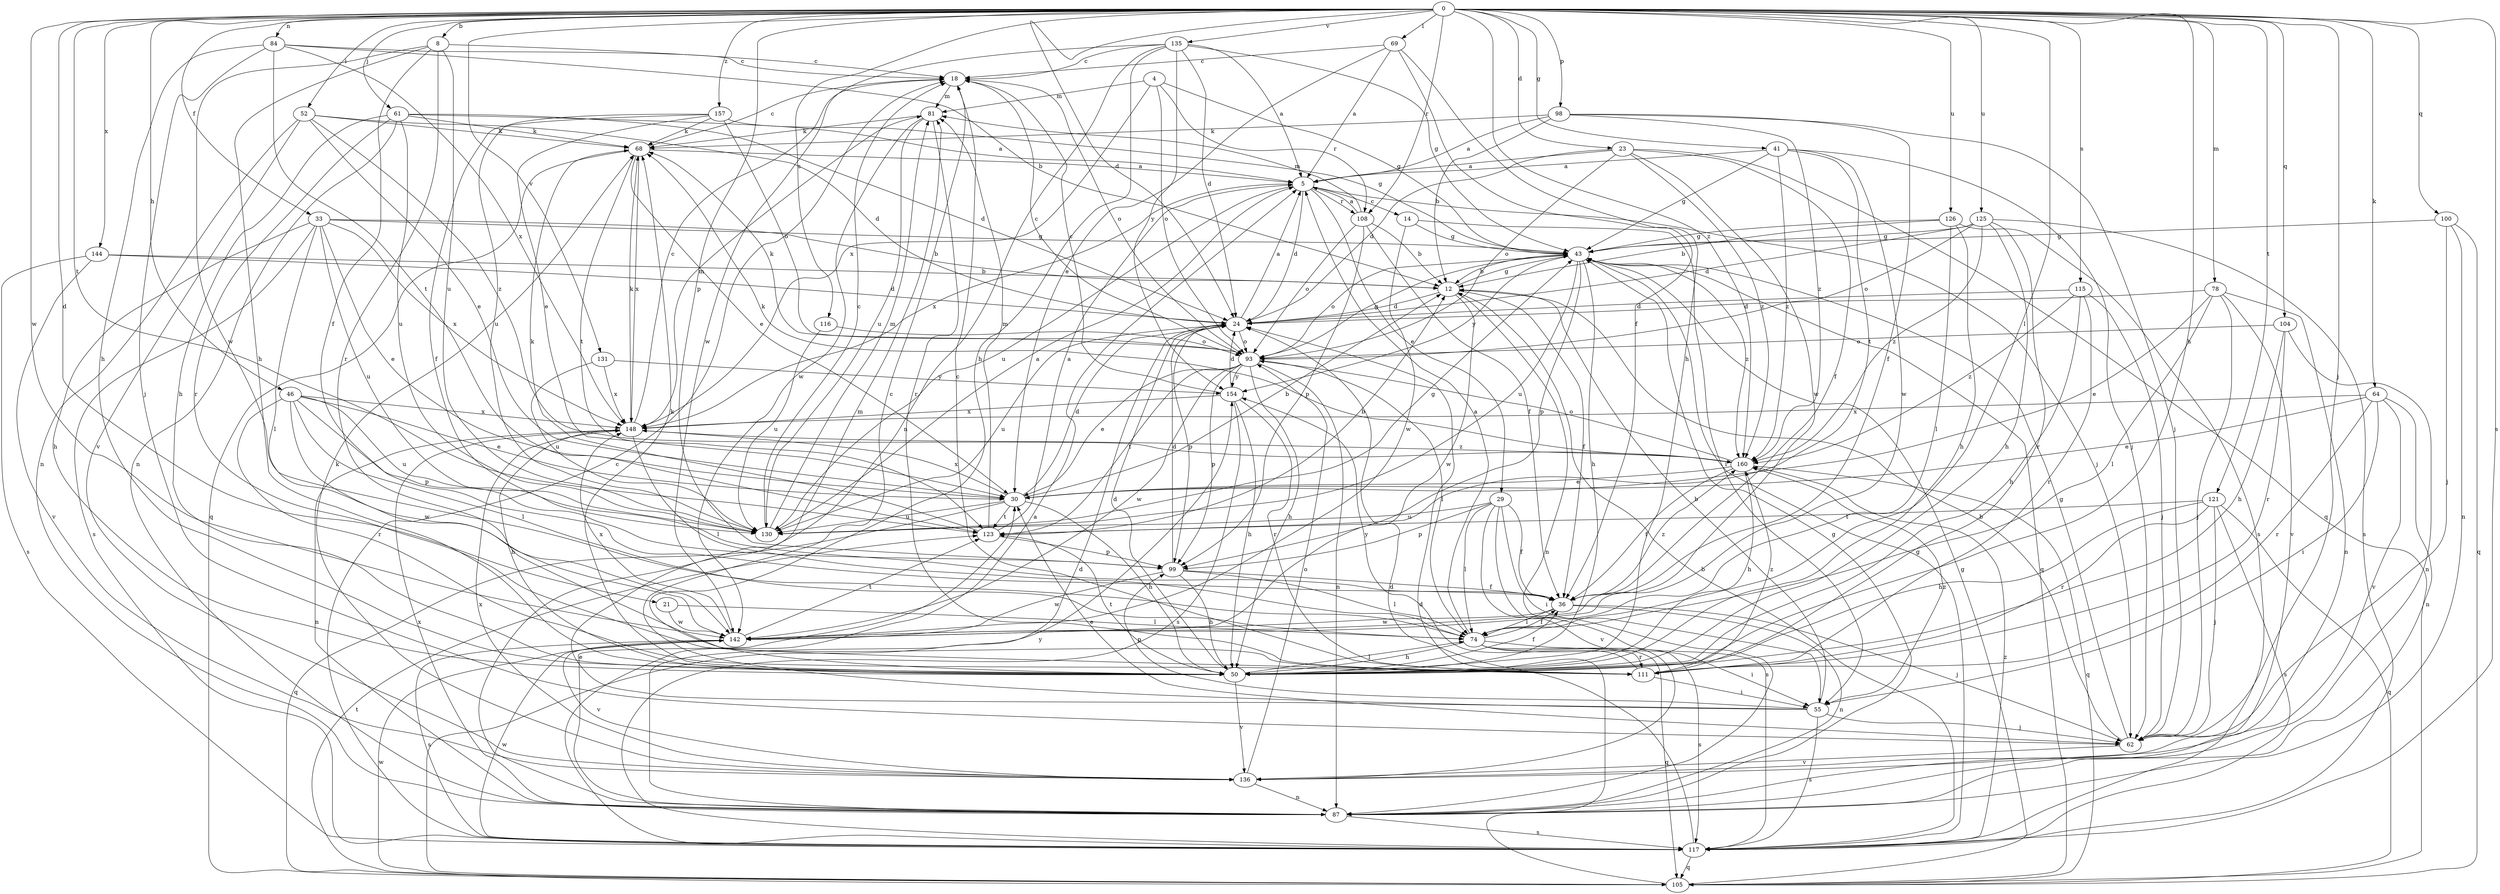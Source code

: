 strict digraph  {
0;
4;
5;
8;
12;
14;
18;
21;
23;
24;
29;
30;
33;
36;
41;
43;
46;
50;
52;
55;
61;
62;
64;
68;
69;
74;
78;
81;
84;
87;
93;
98;
99;
100;
104;
105;
108;
111;
115;
116;
117;
121;
123;
125;
126;
130;
131;
135;
136;
142;
144;
148;
154;
157;
160;
0 -> 8  [label=b];
0 -> 21  [label=d];
0 -> 23  [label=d];
0 -> 24  [label=d];
0 -> 33  [label=f];
0 -> 41  [label=g];
0 -> 46  [label=h];
0 -> 50  [label=h];
0 -> 52  [label=i];
0 -> 61  [label=j];
0 -> 62  [label=j];
0 -> 64  [label=k];
0 -> 69  [label=l];
0 -> 74  [label=l];
0 -> 78  [label=m];
0 -> 84  [label=n];
0 -> 98  [label=p];
0 -> 99  [label=p];
0 -> 100  [label=q];
0 -> 104  [label=q];
0 -> 108  [label=r];
0 -> 115  [label=s];
0 -> 116  [label=s];
0 -> 117  [label=s];
0 -> 121  [label=t];
0 -> 123  [label=t];
0 -> 125  [label=u];
0 -> 126  [label=u];
0 -> 131  [label=v];
0 -> 135  [label=v];
0 -> 142  [label=w];
0 -> 144  [label=x];
0 -> 157  [label=z];
0 -> 160  [label=z];
4 -> 43  [label=g];
4 -> 81  [label=m];
4 -> 93  [label=o];
4 -> 108  [label=r];
4 -> 148  [label=x];
5 -> 14  [label=c];
5 -> 24  [label=d];
5 -> 29  [label=e];
5 -> 62  [label=j];
5 -> 108  [label=r];
5 -> 130  [label=u];
5 -> 148  [label=x];
8 -> 18  [label=c];
8 -> 36  [label=f];
8 -> 50  [label=h];
8 -> 111  [label=r];
8 -> 130  [label=u];
8 -> 142  [label=w];
12 -> 24  [label=d];
12 -> 36  [label=f];
12 -> 43  [label=g];
12 -> 87  [label=n];
12 -> 142  [label=w];
14 -> 43  [label=g];
14 -> 55  [label=i];
14 -> 142  [label=w];
18 -> 81  [label=m];
18 -> 93  [label=o];
21 -> 74  [label=l];
21 -> 142  [label=w];
23 -> 5  [label=a];
23 -> 24  [label=d];
23 -> 36  [label=f];
23 -> 93  [label=o];
23 -> 105  [label=q];
23 -> 142  [label=w];
23 -> 160  [label=z];
24 -> 5  [label=a];
24 -> 93  [label=o];
24 -> 99  [label=p];
24 -> 130  [label=u];
29 -> 36  [label=f];
29 -> 55  [label=i];
29 -> 74  [label=l];
29 -> 99  [label=p];
29 -> 117  [label=s];
29 -> 130  [label=u];
29 -> 136  [label=v];
30 -> 12  [label=b];
30 -> 24  [label=d];
30 -> 50  [label=h];
30 -> 105  [label=q];
30 -> 123  [label=t];
30 -> 130  [label=u];
30 -> 148  [label=x];
33 -> 12  [label=b];
33 -> 30  [label=e];
33 -> 43  [label=g];
33 -> 50  [label=h];
33 -> 74  [label=l];
33 -> 117  [label=s];
33 -> 130  [label=u];
33 -> 148  [label=x];
36 -> 62  [label=j];
36 -> 74  [label=l];
36 -> 87  [label=n];
36 -> 142  [label=w];
36 -> 160  [label=z];
41 -> 5  [label=a];
41 -> 43  [label=g];
41 -> 62  [label=j];
41 -> 123  [label=t];
41 -> 142  [label=w];
41 -> 160  [label=z];
43 -> 12  [label=b];
43 -> 50  [label=h];
43 -> 93  [label=o];
43 -> 99  [label=p];
43 -> 105  [label=q];
43 -> 130  [label=u];
43 -> 154  [label=y];
43 -> 160  [label=z];
46 -> 30  [label=e];
46 -> 74  [label=l];
46 -> 99  [label=p];
46 -> 111  [label=r];
46 -> 130  [label=u];
46 -> 142  [label=w];
46 -> 148  [label=x];
50 -> 24  [label=d];
50 -> 36  [label=f];
50 -> 68  [label=k];
50 -> 74  [label=l];
50 -> 123  [label=t];
50 -> 136  [label=v];
52 -> 24  [label=d];
52 -> 30  [label=e];
52 -> 68  [label=k];
52 -> 87  [label=n];
52 -> 136  [label=v];
52 -> 160  [label=z];
55 -> 12  [label=b];
55 -> 18  [label=c];
55 -> 62  [label=j];
55 -> 81  [label=m];
55 -> 99  [label=p];
55 -> 117  [label=s];
55 -> 160  [label=z];
61 -> 5  [label=a];
61 -> 24  [label=d];
61 -> 50  [label=h];
61 -> 68  [label=k];
61 -> 87  [label=n];
61 -> 111  [label=r];
61 -> 130  [label=u];
62 -> 12  [label=b];
62 -> 30  [label=e];
62 -> 43  [label=g];
62 -> 136  [label=v];
64 -> 30  [label=e];
64 -> 55  [label=i];
64 -> 87  [label=n];
64 -> 111  [label=r];
64 -> 136  [label=v];
64 -> 148  [label=x];
68 -> 5  [label=a];
68 -> 18  [label=c];
68 -> 30  [label=e];
68 -> 105  [label=q];
68 -> 123  [label=t];
68 -> 148  [label=x];
69 -> 5  [label=a];
69 -> 18  [label=c];
69 -> 30  [label=e];
69 -> 36  [label=f];
69 -> 50  [label=h];
74 -> 5  [label=a];
74 -> 36  [label=f];
74 -> 50  [label=h];
74 -> 55  [label=i];
74 -> 105  [label=q];
74 -> 111  [label=r];
74 -> 117  [label=s];
78 -> 24  [label=d];
78 -> 30  [label=e];
78 -> 62  [label=j];
78 -> 74  [label=l];
78 -> 87  [label=n];
78 -> 136  [label=v];
81 -> 68  [label=k];
81 -> 111  [label=r];
81 -> 130  [label=u];
81 -> 142  [label=w];
84 -> 12  [label=b];
84 -> 18  [label=c];
84 -> 50  [label=h];
84 -> 62  [label=j];
84 -> 123  [label=t];
84 -> 148  [label=x];
87 -> 24  [label=d];
87 -> 30  [label=e];
87 -> 43  [label=g];
87 -> 117  [label=s];
87 -> 148  [label=x];
93 -> 18  [label=c];
93 -> 30  [label=e];
93 -> 43  [label=g];
93 -> 50  [label=h];
93 -> 68  [label=k];
93 -> 74  [label=l];
93 -> 87  [label=n];
93 -> 99  [label=p];
93 -> 123  [label=t];
93 -> 142  [label=w];
93 -> 154  [label=y];
98 -> 5  [label=a];
98 -> 12  [label=b];
98 -> 36  [label=f];
98 -> 62  [label=j];
98 -> 68  [label=k];
98 -> 160  [label=z];
99 -> 24  [label=d];
99 -> 36  [label=f];
99 -> 50  [label=h];
99 -> 74  [label=l];
99 -> 142  [label=w];
100 -> 43  [label=g];
100 -> 62  [label=j];
100 -> 87  [label=n];
100 -> 105  [label=q];
104 -> 50  [label=h];
104 -> 87  [label=n];
104 -> 93  [label=o];
104 -> 111  [label=r];
105 -> 24  [label=d];
105 -> 43  [label=g];
105 -> 123  [label=t];
105 -> 142  [label=w];
105 -> 154  [label=y];
108 -> 5  [label=a];
108 -> 12  [label=b];
108 -> 36  [label=f];
108 -> 81  [label=m];
108 -> 93  [label=o];
108 -> 99  [label=p];
111 -> 18  [label=c];
111 -> 55  [label=i];
111 -> 154  [label=y];
111 -> 160  [label=z];
115 -> 24  [label=d];
115 -> 50  [label=h];
115 -> 62  [label=j];
115 -> 111  [label=r];
115 -> 160  [label=z];
116 -> 93  [label=o];
116 -> 130  [label=u];
117 -> 5  [label=a];
117 -> 12  [label=b];
117 -> 18  [label=c];
117 -> 24  [label=d];
117 -> 43  [label=g];
117 -> 105  [label=q];
117 -> 142  [label=w];
117 -> 160  [label=z];
121 -> 50  [label=h];
121 -> 62  [label=j];
121 -> 105  [label=q];
121 -> 111  [label=r];
121 -> 117  [label=s];
121 -> 123  [label=t];
123 -> 5  [label=a];
123 -> 12  [label=b];
123 -> 68  [label=k];
123 -> 81  [label=m];
123 -> 99  [label=p];
125 -> 24  [label=d];
125 -> 43  [label=g];
125 -> 50  [label=h];
125 -> 93  [label=o];
125 -> 111  [label=r];
125 -> 117  [label=s];
125 -> 160  [label=z];
126 -> 12  [label=b];
126 -> 43  [label=g];
126 -> 50  [label=h];
126 -> 74  [label=l];
126 -> 117  [label=s];
130 -> 5  [label=a];
130 -> 18  [label=c];
130 -> 43  [label=g];
130 -> 81  [label=m];
131 -> 130  [label=u];
131 -> 148  [label=x];
131 -> 154  [label=y];
135 -> 5  [label=a];
135 -> 18  [label=c];
135 -> 24  [label=d];
135 -> 43  [label=g];
135 -> 50  [label=h];
135 -> 87  [label=n];
135 -> 142  [label=w];
135 -> 154  [label=y];
136 -> 68  [label=k];
136 -> 87  [label=n];
136 -> 93  [label=o];
136 -> 148  [label=x];
142 -> 117  [label=s];
142 -> 123  [label=t];
142 -> 136  [label=v];
142 -> 148  [label=x];
144 -> 12  [label=b];
144 -> 24  [label=d];
144 -> 117  [label=s];
144 -> 136  [label=v];
148 -> 18  [label=c];
148 -> 50  [label=h];
148 -> 68  [label=k];
148 -> 74  [label=l];
148 -> 81  [label=m];
148 -> 87  [label=n];
148 -> 160  [label=z];
154 -> 18  [label=c];
154 -> 24  [label=d];
154 -> 50  [label=h];
154 -> 111  [label=r];
154 -> 117  [label=s];
154 -> 148  [label=x];
157 -> 30  [label=e];
157 -> 36  [label=f];
157 -> 43  [label=g];
157 -> 68  [label=k];
157 -> 93  [label=o];
157 -> 130  [label=u];
160 -> 30  [label=e];
160 -> 36  [label=f];
160 -> 50  [label=h];
160 -> 68  [label=k];
160 -> 93  [label=o];
160 -> 105  [label=q];
}
